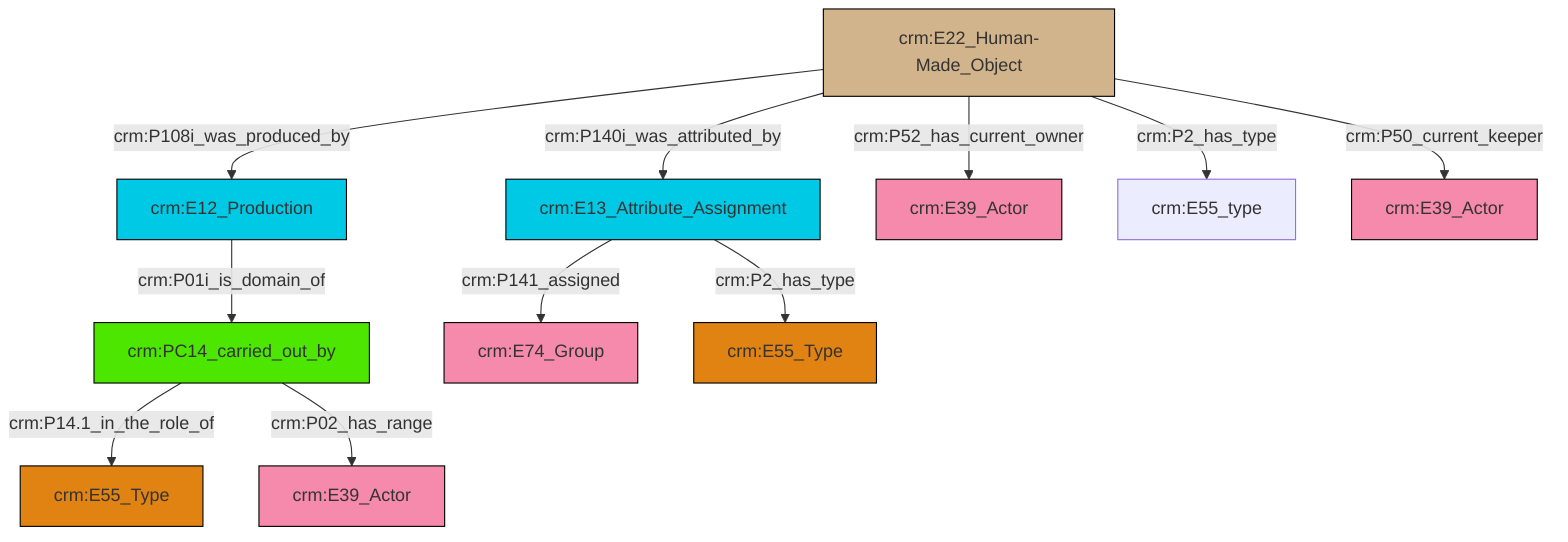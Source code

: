 graph TD
classDef Literal fill:#f2f2f2,stroke:#000000;
classDef CRM_Entity fill:#FFFFFF,stroke:#000000;
classDef Temporal_Entity fill:#00C9E6, stroke:#000000;
classDef Type fill:#E18312, stroke:#000000;
classDef Time-Span fill:#2C9C91, stroke:#000000;
classDef Appellation fill:#FFEB7F, stroke:#000000;
classDef Place fill:#008836, stroke:#000000;
classDef Persistent_Item fill:#B266B2, stroke:#000000;
classDef Conceptual_Object fill:#FFD700, stroke:#000000;
classDef Physical_Thing fill:#D2B48C, stroke:#000000;
classDef Actor fill:#f58aad, stroke:#000000;
classDef PC_Classes fill:#4ce600, stroke:#000000;
classDef Multi fill:#cccccc,stroke:#000000;

0["crm:PC14_carried_out_by"]:::PC_Classes -->|crm:P14.1_in_the_role_of| 1["crm:E55_Type"]:::Type
2["crm:E12_Production"]:::Temporal_Entity -->|crm:P01i_is_domain_of| 0["crm:PC14_carried_out_by"]:::PC_Classes
6["crm:E13_Attribute_Assignment"]:::Temporal_Entity -->|crm:P141_assigned| 7["crm:E74_Group"]:::Actor
12["crm:E22_Human-Made_Object"]:::Physical_Thing -->|crm:P52_has_current_owner| 13["crm:E39_Actor"]:::Actor
12["crm:E22_Human-Made_Object"]:::Physical_Thing -->|crm:P2_has_type| 14["crm:E55_type"]:::Default
0["crm:PC14_carried_out_by"]:::PC_Classes -->|crm:P02_has_range| 3["crm:E39_Actor"]:::Actor
6["crm:E13_Attribute_Assignment"]:::Temporal_Entity -->|crm:P2_has_type| 8["crm:E55_Type"]:::Type
12["crm:E22_Human-Made_Object"]:::Physical_Thing -->|crm:P140i_was_attributed_by| 6["crm:E13_Attribute_Assignment"]:::Temporal_Entity
12["crm:E22_Human-Made_Object"]:::Physical_Thing -->|crm:P50_current_keeper| 18["crm:E39_Actor"]:::Actor
12["crm:E22_Human-Made_Object"]:::Physical_Thing -->|crm:P108i_was_produced_by| 2["crm:E12_Production"]:::Temporal_Entity